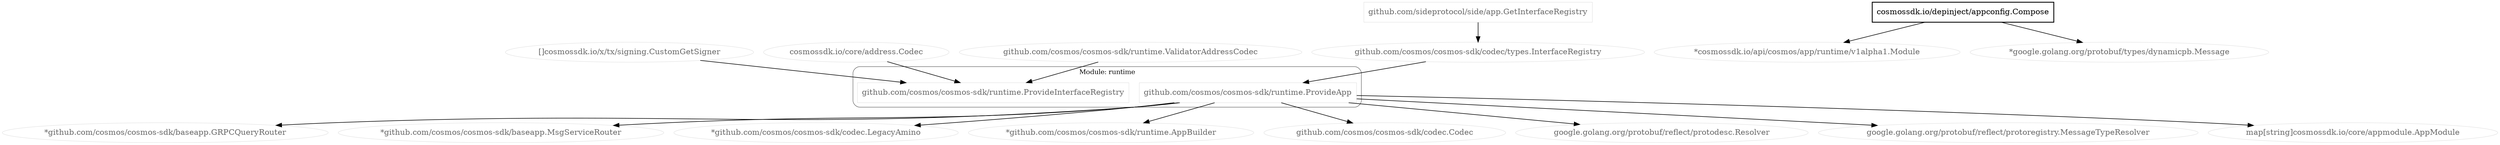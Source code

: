 digraph "" {
    subgraph "cluster_runtime" {
      graph [fontsize="12.0", label="Module: runtime", penwidth="0.5", style="rounded"];
      "github.com/cosmos/cosmos-sdk/runtime.ProvideApp"[color="lightgrey", fontcolor="dimgrey", penwidth="0.5", shape="box"];
      "github.com/cosmos/cosmos-sdk/runtime.ProvideInterfaceRegistry"[color="lightgrey", fontcolor="dimgrey", penwidth="0.5", shape="box"];
    }

  "*cosmossdk.io/api/cosmos/app/runtime/v1alpha1.Module"[color="lightgrey", fontcolor="dimgrey", penwidth="0.5"];
  "*github.com/cosmos/cosmos-sdk/baseapp.GRPCQueryRouter"[color="lightgrey", fontcolor="dimgrey", penwidth="0.5"];
  "*github.com/cosmos/cosmos-sdk/baseapp.MsgServiceRouter"[color="lightgrey", fontcolor="dimgrey", penwidth="0.5"];
  "*github.com/cosmos/cosmos-sdk/codec.LegacyAmino"[color="lightgrey", fontcolor="dimgrey", penwidth="0.5"];
  "*github.com/cosmos/cosmos-sdk/runtime.AppBuilder"[color="lightgrey", fontcolor="dimgrey", penwidth="0.5"];
  "*google.golang.org/protobuf/types/dynamicpb.Message"[color="lightgrey", fontcolor="dimgrey", penwidth="0.5"];
  "[]cosmossdk.io/x/tx/signing.CustomGetSigner"[color="lightgrey", comment="many-per-container", fontcolor="dimgrey", penwidth="0.5"];
  "cosmossdk.io/core/address.Codec"[color="lightgrey", fontcolor="dimgrey", penwidth="0.5"];
  "cosmossdk.io/depinject/appconfig.Compose"[color="black", fontcolor="black", penwidth="1.5", shape="box"];
  "github.com/cosmos/cosmos-sdk/codec.Codec"[color="lightgrey", fontcolor="dimgrey", penwidth="0.5"];
  "github.com/cosmos/cosmos-sdk/codec/types.InterfaceRegistry"[color="lightgrey", fontcolor="dimgrey", penwidth="0.5"];
  "github.com/cosmos/cosmos-sdk/runtime.ValidatorAddressCodec"[color="lightgrey", fontcolor="dimgrey", penwidth="0.5"];
  "github.com/sideprotocol/side/app.GetInterfaceRegistry"[color="lightgrey", fontcolor="dimgrey", penwidth="0.5", shape="box"];
  "google.golang.org/protobuf/reflect/protodesc.Resolver"[color="lightgrey", fontcolor="dimgrey", penwidth="0.5"];
  "google.golang.org/protobuf/reflect/protoregistry.MessageTypeResolver"[color="lightgrey", fontcolor="dimgrey", penwidth="0.5"];
  "map[string]cosmossdk.io/core/appmodule.AppModule"[color="lightgrey", comment="one-per-module", fontcolor="dimgrey", penwidth="0.5"];
  "github.com/sideprotocol/side/app.GetInterfaceRegistry" -> "github.com/cosmos/cosmos-sdk/codec/types.InterfaceRegistry";
  "cosmossdk.io/depinject/appconfig.Compose" -> "*google.golang.org/protobuf/types/dynamicpb.Message";
  "cosmossdk.io/depinject/appconfig.Compose" -> "*cosmossdk.io/api/cosmos/app/runtime/v1alpha1.Module";
  "github.com/cosmos/cosmos-sdk/codec/types.InterfaceRegistry" -> "github.com/cosmos/cosmos-sdk/runtime.ProvideApp";
  "github.com/cosmos/cosmos-sdk/runtime.ProvideApp" -> "github.com/cosmos/cosmos-sdk/codec.Codec";
  "github.com/cosmos/cosmos-sdk/runtime.ProvideApp" -> "*github.com/cosmos/cosmos-sdk/codec.LegacyAmino";
  "github.com/cosmos/cosmos-sdk/runtime.ProvideApp" -> "*github.com/cosmos/cosmos-sdk/runtime.AppBuilder";
  "github.com/cosmos/cosmos-sdk/runtime.ProvideApp" -> "*github.com/cosmos/cosmos-sdk/baseapp.MsgServiceRouter";
  "github.com/cosmos/cosmos-sdk/runtime.ProvideApp" -> "*github.com/cosmos/cosmos-sdk/baseapp.GRPCQueryRouter";
  "github.com/cosmos/cosmos-sdk/runtime.ProvideApp" -> "map[string]cosmossdk.io/core/appmodule.AppModule";
  "github.com/cosmos/cosmos-sdk/runtime.ProvideApp" -> "google.golang.org/protobuf/reflect/protodesc.Resolver";
  "github.com/cosmos/cosmos-sdk/runtime.ProvideApp" -> "google.golang.org/protobuf/reflect/protoregistry.MessageTypeResolver";
  "cosmossdk.io/core/address.Codec" -> "github.com/cosmos/cosmos-sdk/runtime.ProvideInterfaceRegistry";
  "github.com/cosmos/cosmos-sdk/runtime.ValidatorAddressCodec" -> "github.com/cosmos/cosmos-sdk/runtime.ProvideInterfaceRegistry";
  "[]cosmossdk.io/x/tx/signing.CustomGetSigner" -> "github.com/cosmos/cosmos-sdk/runtime.ProvideInterfaceRegistry";
}

